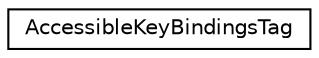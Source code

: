 digraph "类继承关系图"
{
 // LATEX_PDF_SIZE
  edge [fontname="Helvetica",fontsize="10",labelfontname="Helvetica",labelfontsize="10"];
  node [fontname="Helvetica",fontsize="10",shape=record];
  rankdir="LR";
  Node0 [label="AccessibleKeyBindingsTag",height=0.2,width=0.4,color="black", fillcolor="white", style="filled",URL="$struct_accessible_key_bindings_tag.html",tooltip=" "];
}
